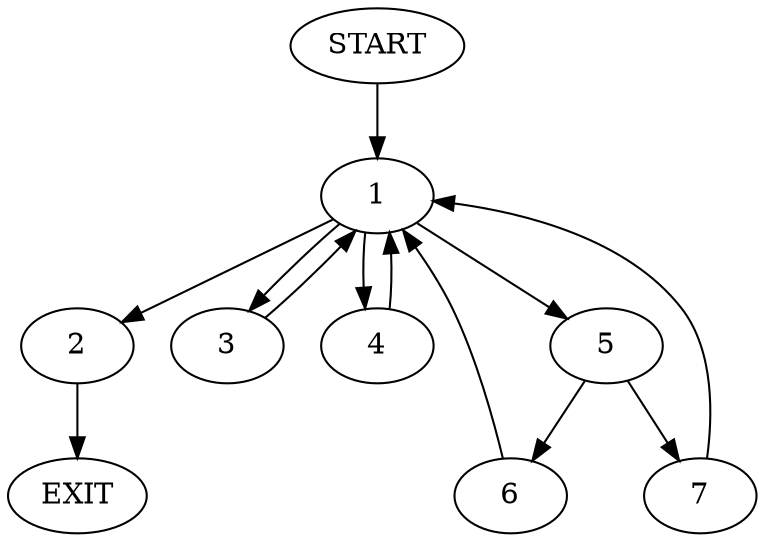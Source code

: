 digraph {
0 [label="START"]
8 [label="EXIT"]
0 -> 1
1 -> 2
1 -> 3
1 -> 4
1 -> 5
5 -> 6
5 -> 7
4 -> 1
2 -> 8
3 -> 1
7 -> 1
6 -> 1
}
